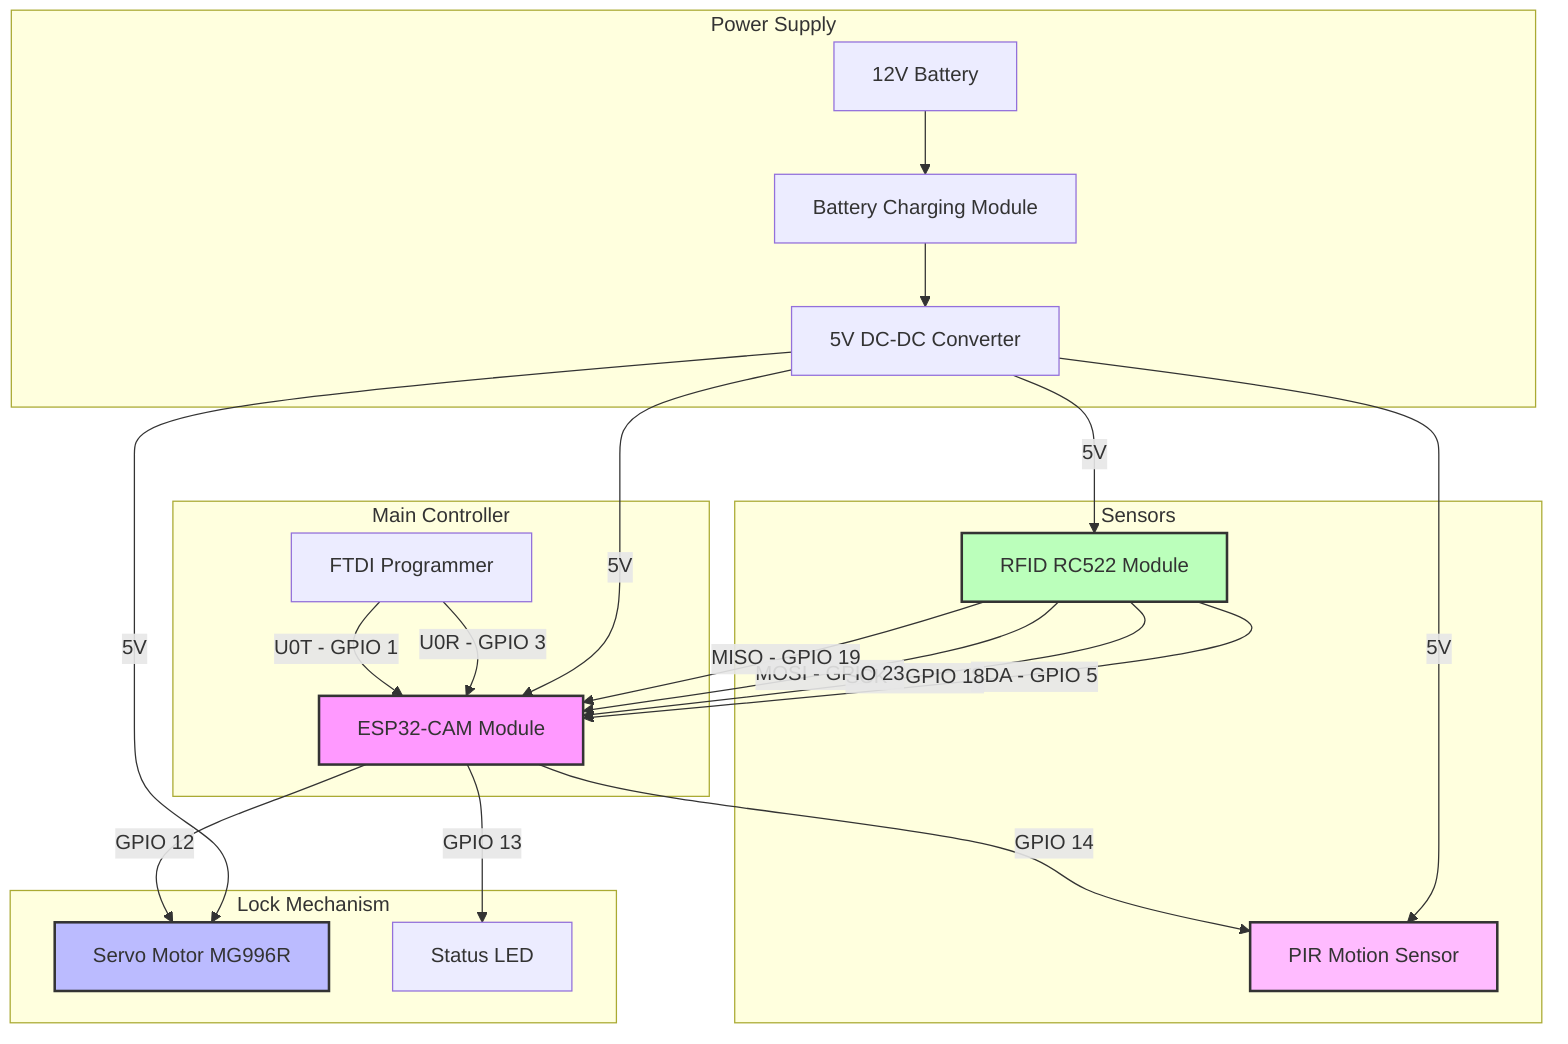 graph TD
    subgraph Power Supply
        BAT[12V Battery] --> CHRG[Battery Charging Module]
        CHRG --> DC[5V DC-DC Converter]
    end

    subgraph Main Controller
        ESP[ESP32-CAM Module]
        FTDI[FTDI Programmer]
    end

    subgraph Lock Mechanism
        SERVO[Servo Motor MG996R]
        LED1[Status LED]
    end

    subgraph Sensors
        PIR[PIR Motion Sensor]
        RFID[RFID RC522 Module]
    end

    %% Power Connections
    DC -->|5V| ESP
    DC -->|5V| SERVO
    DC -->|5V| RFID
    DC -->|5V| PIR

    %% ESP32-CAM Connections
    ESP -->|GPIO 12| SERVO
    ESP -->|GPIO 13| LED1
    ESP -->|GPIO 14| PIR
    
    %% RFID Connections
    RFID -->|SDA - GPIO 5| ESP
    RFID -->|SCK - GPIO 18| ESP
    RFID -->|MOSI - GPIO 23| ESP
    RFID -->|MISO - GPIO 19| ESP

    %% FTDI Programmer Connections
    FTDI -->|U0R - GPIO 3| ESP
    FTDI -->|U0T - GPIO 1| ESP

    style ESP fill:#f9f,stroke:#333,stroke-width:2px
    style SERVO fill:#bbf,stroke:#333,stroke-width:2px
    style RFID fill:#bfb,stroke:#333,stroke-width:2px
    style PIR fill:#fbf,stroke:#333,stroke-width:2px